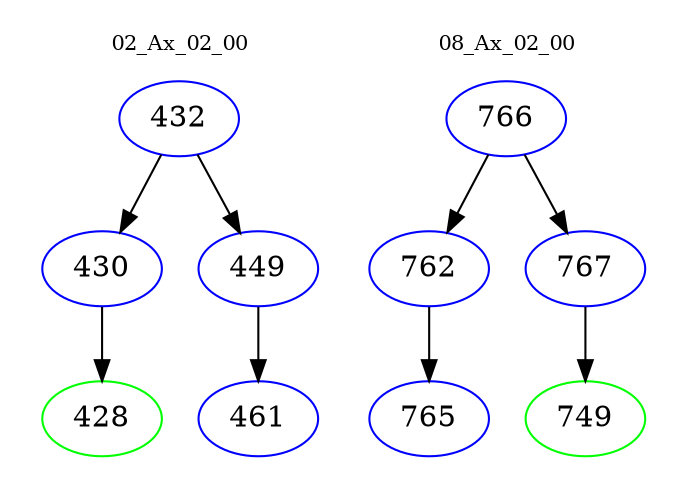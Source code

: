 digraph{
subgraph cluster_0 {
color = white
label = "02_Ax_02_00";
fontsize=10;
T0_432 [label="432", color="blue"]
T0_432 -> T0_430 [color="black"]
T0_430 [label="430", color="blue"]
T0_430 -> T0_428 [color="black"]
T0_428 [label="428", color="green"]
T0_432 -> T0_449 [color="black"]
T0_449 [label="449", color="blue"]
T0_449 -> T0_461 [color="black"]
T0_461 [label="461", color="blue"]
}
subgraph cluster_1 {
color = white
label = "08_Ax_02_00";
fontsize=10;
T1_766 [label="766", color="blue"]
T1_766 -> T1_762 [color="black"]
T1_762 [label="762", color="blue"]
T1_762 -> T1_765 [color="black"]
T1_765 [label="765", color="blue"]
T1_766 -> T1_767 [color="black"]
T1_767 [label="767", color="blue"]
T1_767 -> T1_749 [color="black"]
T1_749 [label="749", color="green"]
}
}
